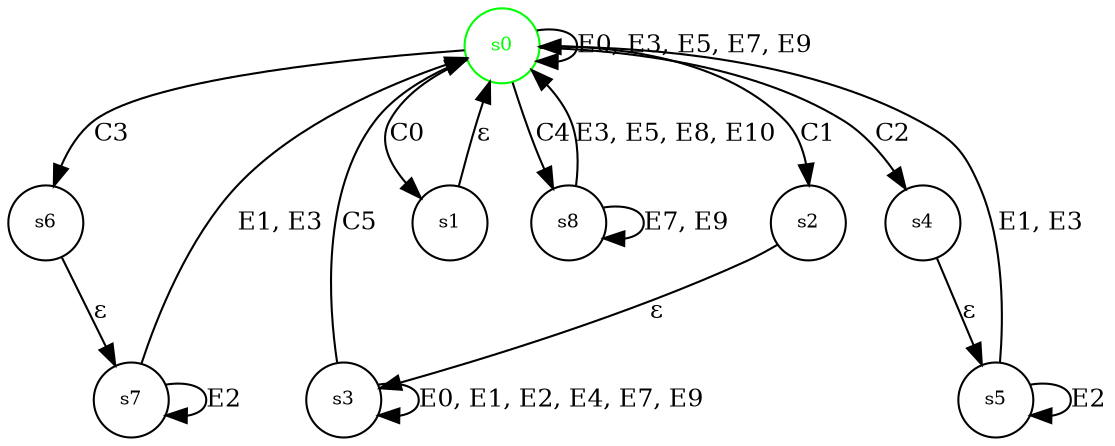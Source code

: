 
digraph ColumnResizing{
  node [shape = circle, fontsize = 9];
  edge [ fontsize = 12];

  s0 [label="s0" color = green, fontcolor = green,];
  s6 [label="s6"];
  s7 [label="s7"];
  s2 [label="s2"];
  s3 [label="s3"];
  s4 [label="s4"];
  s5 [label="s5"];

  s0 -> s0 [label = "E0, E3, E5, E7, E9"];
  s0 -> s1 [label = "C0"];
  s1 -> s0 [label = "&#949;"];
  s0 -> s6 [label = "C3"];
  s0 -> s2 [label = "C1"];
  s0 -> s4 [label = "C2"];
  s6 -> s7 [label = "&#949;"];
  s7 -> s7 [label = "E2"];
  s7 -> s0 [label = "E1, E3" ];
  s2 -> s3 [label = "&#949;"];
  s3 -> s3 [label = "E0, E1, E2, E4, E7, E9"];
  s3 -> s0 [label = "C5"];
  s4 -> s5 [label = "&#949;"];
  s5 -> s0 [label = "E1, E3"];
  s5 -> s5 [label = "E2"];
  s0 -> s8 [label = "C4"];
  s8 -> s8 [label = "E7, E9"];
  s8 -> s0 [label = "E3, E5, E8, E10"];
}

/**
Parameters:
originalTable (TableModel) - The model which is having its rows selected.

Fields:
selectedRows (ArrayTableModel) 
  - The model that keeps track of which rows are selected
highlightedRow (number) - The row currently highlighted
previousRow (number) - The last row that was current
currentRow (number) - The row the mouse is currently inside or 
  that the keyboard is focued on
isShiftDown (boolean) - Keeps trackXX of if SHIFT is down
isCtrlDown (boolean) - Keeps track of if CTRL is down
isMouseDown (boolean) - Keeps track of the left mouse button
isUpDown (boolean) - Keeps track of if the up key is down
isDownDown (boolean) - Keeps track of if the down key is down
isAdding (boolean) - Keeps track of if rows should be added

Initialization:
selectedRows = new ArrayTableModel()
for(row in OriginalTable) {
  selectedRows.add([false]);
}
if(originalTable.rowCount > 0) {
  add row 0 to selectedRows
}
hilightedRow = 0
previousRow = 0
currentRow = 0
isShiftDown = false
isCtrlDown = false
isMouseDown = false
isUpDown = false
isDownDown = false
isAdding = true

States:
s0: Starting state.
  if(!isMouseDown && !this.isDownDown && !this.isUpDown) {
    this.currentRow = this.hilightedRow;
  }
s1:
  this.hilightedRow = 0;
  selectedRows = clear all true values
s2:
  selectedRows = clear all true values
  previousRow = highlightedRow
  isAdding = true;
s3: 
  if(currentRow >= previousRow && currentRow >= highlightedRow
      || currentRow <= previousRow && currentRow <= highlightedRow) {
    add rows from previousRow to currentRow
  } else {
    remove rows from previousRow to currentRow
  }
s4:
  highlightedRow = currentRow
  previousRow = highlightedRow
  if(current in selected[]) {
    isAdding = false;
  } else {
    isAdding = true;
  }
s5:
  if(isAdding) {
    if(currentRow >= previousRow && currentRow >= highlightedRow
        || currentRow <= previousRow && currentRow <= highlightedRow) {
      add rows from previousRow to currentRow
    } else {
      remove rows from previousRow to currentRow
    }
  } else {
    if(currentRow >= previousRow && currentRow >= highlightedRow
        || currentRow <= previousRow && currentRow <= highlightedRow) {
      add rows from previousRow to currentRow
    } else {
      remove rows from previousRow to currentRow
    }
  }
s6:
  selectedRows = clear all true values
  isAdding = true
  highlightedRow = currentRow
  previousRow = highlightedRow
  
s7:
  if(currentRow >= previousRow && currentRow >= highlightedRow
      || currentRow <= previousRow && currentRow <= highlightedRow) {
    add rows from previousRow to currentRow
  } else {
    remove rows from previousRow to currentRow
  }
s8:
  selectedRows = clear all true values
  highlightedRow = currentRow
  add hilightedRow to selectedRows

Conditions:
C0: hilightedRow === -1 && (isUpDown || isDownDown)
C1: isShiftDown && (isMouseDown || isUpDown || isDownDown)
C2: isCtrlDown && isMouseDown
C3: !isShiftDown && !isCtrlDown && isMouseDown
C4: !isShiftDown && !isCtrlDown && (isUpDown || isDownDown)
C5: !isMouseDown && !isShiftDown

Events:
E0: Mouse Down
  isMouseDown = true
  currentRow = row
E1: Mouse Up
  isMouseDown = false
E2: Mouse Enters a row ()
  if(isMouseDown): 
    currentRow = row
E3: Shift Down
  isShiftDown = true
E4: Shift Up
  isShiftDown = false
E5: Ctrl Down
  isCtrlDown = true
E6: Ctrl Up
  isCtrlDown = false
E7: Up Button Down
  isUpDown = true
  if (currentRow != 0 && !isMouseDown):
    currentRow = currentRow - 1
E8: Up Button Up
  isUpDown = false
E9: Down Button Down
  isDownDown = true
  if(currentRow < selectedtable && !isMouseDown) {
    currentRow = currentRow + 1
  }
E10: Down Button Up
   isDownDown = false
*/
